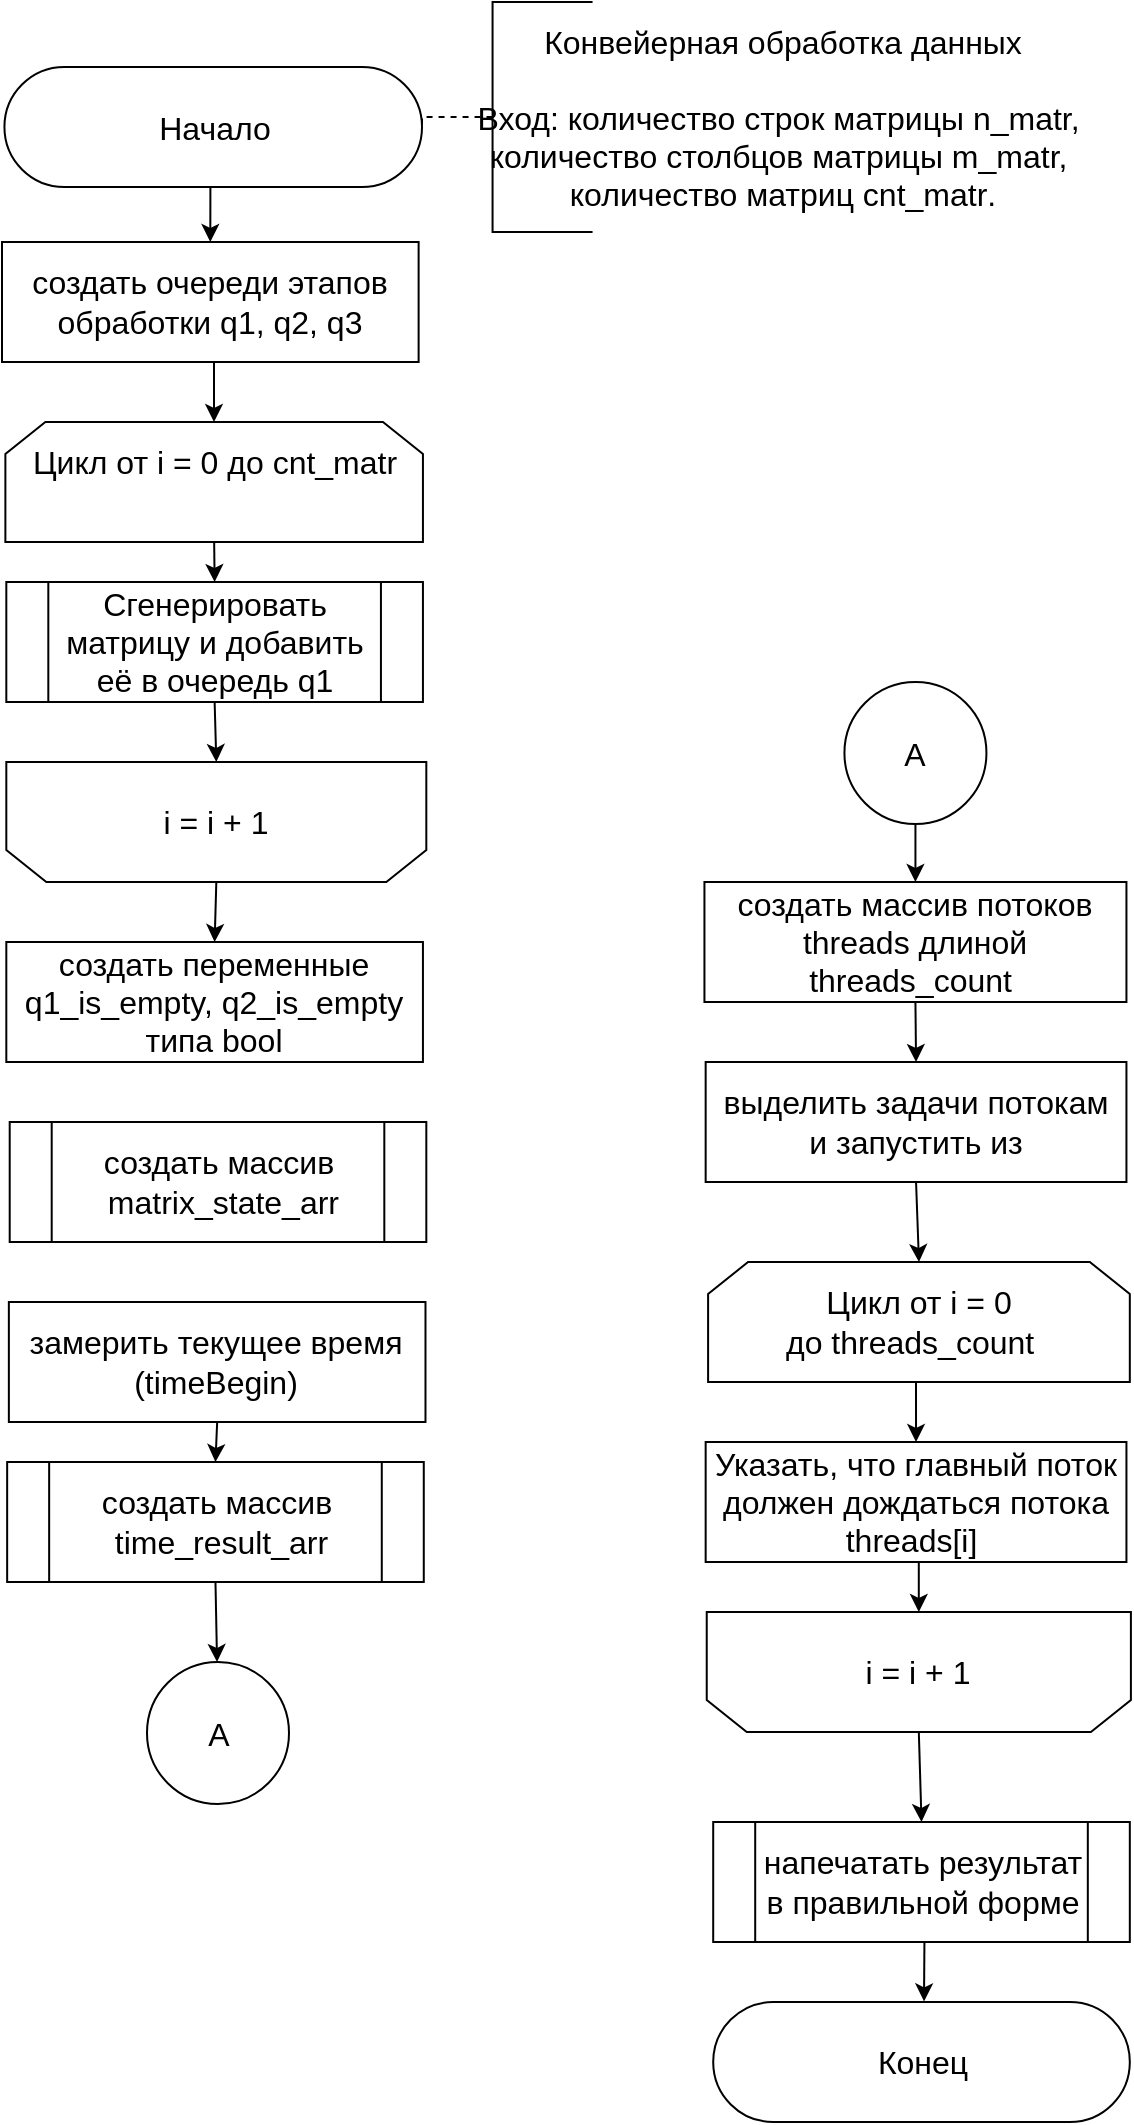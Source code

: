 <mxfile>
    <diagram id="LEsaFtyWdugToSUPe7FE" name="Страница 1">
        <mxGraphModel dx="799" dy="739" grid="1" gridSize="10" guides="1" tooltips="1" connect="1" arrows="1" fold="1" page="1" pageScale="1" pageWidth="827" pageHeight="1169" math="0" shadow="0">
            <root>
                <mxCell id="0"/>
                <mxCell id="1" parent="0"/>
                <mxCell id="2" style="edgeStyle=orthogonalEdgeStyle;rounded=0;orthogonalLoop=1;jettySize=auto;html=1;exitX=0.5;exitY=0.5;exitDx=0;exitDy=30;exitPerimeter=0;entryX=0.5;entryY=0;entryDx=0;entryDy=0;fontSize=16;" edge="1" parent="1" source="3" target="11">
                    <mxGeometry relative="1" as="geometry"/>
                </mxCell>
                <mxCell id="3" value="&lt;font style=&quot;font-size: 16px&quot;&gt;Начало&lt;/font&gt;" style="html=1;dashed=0;whitespace=wrap;shape=mxgraph.dfd.start" vertex="1" parent="1">
                    <mxGeometry x="111.22" y="52.5" width="208.78" height="60" as="geometry"/>
                </mxCell>
                <mxCell id="4" style="edgeStyle=orthogonalEdgeStyle;rounded=0;orthogonalLoop=1;jettySize=auto;html=1;exitX=0.5;exitY=1;exitDx=0;exitDy=0;entryX=0.5;entryY=0;entryDx=0;entryDy=0;fontSize=16;" edge="1" parent="1" source="5" target="13">
                    <mxGeometry relative="1" as="geometry"/>
                </mxCell>
                <mxCell id="5" value="&lt;font style=&quot;font-size: 16px&quot;&gt;Цикл от i = 0 до&amp;nbsp;&lt;span style=&quot;font-size: medium&quot;&gt;cnt_matr&lt;/span&gt;&lt;br&gt;&amp;nbsp;&lt;/font&gt;" style="shape=loopLimit;whiteSpace=wrap;html=1;strokeWidth=1;" vertex="1" parent="1">
                    <mxGeometry x="111.69" y="230" width="208.78" height="60" as="geometry"/>
                </mxCell>
                <mxCell id="6" style="edgeStyle=orthogonalEdgeStyle;rounded=0;orthogonalLoop=1;jettySize=auto;html=1;exitX=0;exitY=0.5;exitDx=0;exitDy=0;exitPerimeter=0;entryX=1;entryY=0.5;entryDx=0;entryDy=0;entryPerimeter=0;dashed=1;endArrow=none;endFill=0;" edge="1" parent="1" source="7" target="3">
                    <mxGeometry relative="1" as="geometry"/>
                </mxCell>
                <mxCell id="7" value="" style="strokeWidth=1;html=1;shape=mxgraph.flowchart.annotation_1;align=left;pointerEvents=1;" vertex="1" parent="1">
                    <mxGeometry x="355.28" y="20" width="50" height="115" as="geometry"/>
                </mxCell>
                <mxCell id="8" style="edgeStyle=none;html=1;exitX=0.5;exitY=0;exitDx=0;exitDy=0;entryX=0.5;entryY=0;entryDx=0;entryDy=0;" edge="1" parent="1" source="9" target="26">
                    <mxGeometry relative="1" as="geometry"/>
                </mxCell>
                <mxCell id="9" value="&lt;font style=&quot;font-size: 16px&quot;&gt;i = i + 1&lt;br&gt;&lt;/font&gt;" style="shape=loopLimit;whiteSpace=wrap;html=1;strokeWidth=1;direction=west;" vertex="1" parent="1">
                    <mxGeometry x="112.16" y="400" width="210" height="60" as="geometry"/>
                </mxCell>
                <mxCell id="10" style="edgeStyle=orthogonalEdgeStyle;rounded=0;orthogonalLoop=1;jettySize=auto;html=1;exitX=0.5;exitY=1;exitDx=0;exitDy=0;fontSize=16;" edge="1" parent="1" source="11">
                    <mxGeometry relative="1" as="geometry">
                        <mxPoint x="216" y="230" as="targetPoint"/>
                    </mxGeometry>
                </mxCell>
                <mxCell id="11" value="&lt;font style=&quot;font-size: 16px&quot;&gt;создать очереди этапов обработки q1, q2, q3&lt;br&gt;&lt;/font&gt;" style="rounded=0;whiteSpace=wrap;html=1;shadow=0;glass=0;sketch=0;strokeWidth=1;gradientColor=none;" vertex="1" parent="1">
                    <mxGeometry x="110" y="140" width="208.31" height="60" as="geometry"/>
                </mxCell>
                <mxCell id="12" style="edgeStyle=orthogonalEdgeStyle;rounded=0;orthogonalLoop=1;jettySize=auto;html=1;exitX=0.5;exitY=1;exitDx=0;exitDy=0;entryX=0.5;entryY=1;entryDx=0;entryDy=0;fontSize=16;" edge="1" parent="1" source="13" target="9">
                    <mxGeometry relative="1" as="geometry"/>
                </mxCell>
                <mxCell id="13" value="&lt;font style=&quot;font-size: 16px&quot;&gt;Сгенерировать матрицу и добавить её в очередь q1&lt;/font&gt;" style="shape=process;whiteSpace=wrap;html=1;backgroundOutline=1;" vertex="1" parent="1">
                    <mxGeometry x="112.16" y="310" width="208.31" height="60" as="geometry"/>
                </mxCell>
                <mxCell id="14" value="&lt;font size=&quot;3&quot;&gt;создать массив &amp;nbsp;matrix_state_arr&lt;/font&gt;" style="shape=process;whiteSpace=wrap;html=1;backgroundOutline=1;" vertex="1" parent="1">
                    <mxGeometry x="113.85" y="580" width="208.31" height="60" as="geometry"/>
                </mxCell>
                <mxCell id="15" style="edgeStyle=orthogonalEdgeStyle;rounded=0;orthogonalLoop=1;jettySize=auto;html=1;exitX=0.5;exitY=1;exitDx=0;exitDy=0;entryX=0.5;entryY=0;entryDx=0;entryDy=0;" edge="1" parent="1" source="16" target="18">
                    <mxGeometry relative="1" as="geometry"/>
                </mxCell>
                <mxCell id="16" value="&lt;span style=&quot;font-size: 16px&quot;&gt;Цикл от i = 0 до&amp;nbsp;threads_count &amp;nbsp;&lt;/span&gt;" style="shape=loopLimit;whiteSpace=wrap;html=1;strokeWidth=1;" vertex="1" parent="1">
                    <mxGeometry x="463.05" y="650" width="210.86" height="60" as="geometry"/>
                </mxCell>
                <mxCell id="17" style="edgeStyle=orthogonalEdgeStyle;rounded=0;orthogonalLoop=1;jettySize=auto;html=1;exitX=0.5;exitY=1;exitDx=0;exitDy=0;entryX=0.5;entryY=1;entryDx=0;entryDy=0;" edge="1" parent="1" source="18" target="20">
                    <mxGeometry relative="1" as="geometry"/>
                </mxCell>
                <mxCell id="18" value="&lt;font style=&quot;font-size: 16px&quot;&gt;Указать, что главный поток должен дождаться потока threads[i]&amp;nbsp;&lt;br&gt;&lt;/font&gt;" style="rounded=0;whiteSpace=wrap;html=1;shadow=0;glass=0;sketch=0;strokeWidth=1;gradientColor=none;" vertex="1" parent="1">
                    <mxGeometry x="461.83" y="740" width="210.39" height="60" as="geometry"/>
                </mxCell>
                <mxCell id="19" style="edgeStyle=none;html=1;exitX=0.5;exitY=0;exitDx=0;exitDy=0;entryX=0.5;entryY=0;entryDx=0;entryDy=0;" edge="1" parent="1" source="20" target="33">
                    <mxGeometry relative="1" as="geometry"/>
                </mxCell>
                <mxCell id="20" value="&lt;font style=&quot;font-size: 16px&quot;&gt;i = i + 1&lt;br&gt;&lt;/font&gt;" style="shape=loopLimit;whiteSpace=wrap;html=1;strokeWidth=1;direction=west;" vertex="1" parent="1">
                    <mxGeometry x="462.37" y="825" width="212.08" height="60" as="geometry"/>
                </mxCell>
                <mxCell id="21" style="edgeStyle=none;html=1;exitX=0.5;exitY=1;exitDx=0;exitDy=0;entryX=0.5;entryY=0;entryDx=0;entryDy=0;" edge="1" parent="1" source="22" target="24">
                    <mxGeometry relative="1" as="geometry"/>
                </mxCell>
                <mxCell id="22" value="&lt;font style=&quot;font-size: 16px&quot;&gt;создать массив потоков threads длиной&lt;br&gt;threads_count&amp;nbsp;&lt;br&gt;&lt;/font&gt;" style="rounded=0;whiteSpace=wrap;html=1;shadow=0;glass=0;sketch=0;strokeWidth=1;gradientColor=none;" vertex="1" parent="1">
                    <mxGeometry x="461.22" y="460" width="211" height="60" as="geometry"/>
                </mxCell>
                <mxCell id="23" style="edgeStyle=none;html=1;exitX=0.5;exitY=1;exitDx=0;exitDy=0;entryX=0.5;entryY=0;entryDx=0;entryDy=0;" edge="1" parent="1" source="24" target="16">
                    <mxGeometry relative="1" as="geometry"/>
                </mxCell>
                <mxCell id="24" value="&lt;font style=&quot;font-size: 16px&quot;&gt;выделить задачи потокам&lt;br&gt;и запустить из&lt;br&gt;&lt;/font&gt;" style="rounded=0;whiteSpace=wrap;html=1;shadow=0;glass=0;sketch=0;strokeWidth=1;gradientColor=none;" vertex="1" parent="1">
                    <mxGeometry x="461.83" y="550" width="210.39" height="60" as="geometry"/>
                </mxCell>
                <mxCell id="25" value="&lt;div&gt;&lt;span style=&quot;font-size: 16px&quot;&gt;Конвейерная обработка данных&lt;/span&gt;&lt;/div&gt;&lt;div&gt;&lt;span style=&quot;font-size: 16px&quot;&gt;&lt;br&gt;&lt;/span&gt;&lt;/div&gt;&lt;font&gt;&lt;div&gt;&lt;font size=&quot;3&quot;&gt;Вход: количество строк матрицы n_matr,&amp;nbsp;&lt;/font&gt;&lt;/div&gt;&lt;div&gt;&lt;span style=&quot;font-size: medium&quot;&gt;количество столбцов матрицы m_matr,&amp;nbsp;&lt;/span&gt;&lt;font size=&quot;3&quot;&gt;&lt;br&gt;&lt;/font&gt;&lt;/div&gt;&lt;div&gt;&lt;font size=&quot;3&quot;&gt;количество матриц cnt_matr&lt;/font&gt;&lt;span style=&quot;font-size: 16px&quot;&gt;.&lt;/span&gt;&lt;/div&gt;&lt;/font&gt;" style="text;html=1;align=center;verticalAlign=middle;resizable=0;points=[];autosize=1;strokeColor=none;fillColor=none;" vertex="1" parent="1">
                    <mxGeometry x="355.28" y="37.5" width="290" height="80" as="geometry"/>
                </mxCell>
                <mxCell id="26" value="&lt;font style=&quot;font-size: 16px&quot;&gt;создать переменные q1_is_empty, q2_is_empty&lt;br&gt;типа bool&lt;br&gt;&lt;/font&gt;" style="rounded=0;whiteSpace=wrap;html=1;shadow=0;glass=0;sketch=0;strokeWidth=1;gradientColor=none;" vertex="1" parent="1">
                    <mxGeometry x="112.16" y="490" width="208.31" height="60" as="geometry"/>
                </mxCell>
                <mxCell id="27" style="edgeStyle=orthogonalEdgeStyle;rounded=0;orthogonalLoop=1;jettySize=auto;html=1;exitX=0.5;exitY=1;exitDx=0;exitDy=0;entryX=0.5;entryY=0;entryDx=0;entryDy=0;fontSize=16;" edge="1" parent="1" source="28" target="30">
                    <mxGeometry relative="1" as="geometry"/>
                </mxCell>
                <mxCell id="28" value="&lt;font style=&quot;font-size: 16px&quot;&gt;замерить текущее время&lt;br&gt;(timeBegin)&lt;br&gt;&lt;/font&gt;" style="rounded=0;whiteSpace=wrap;html=1;shadow=0;glass=0;sketch=0;strokeWidth=1;gradientColor=none;" vertex="1" parent="1">
                    <mxGeometry x="113.43" y="670" width="208.31" height="60" as="geometry"/>
                </mxCell>
                <mxCell id="29" style="edgeStyle=none;html=1;exitX=0.5;exitY=1;exitDx=0;exitDy=0;" edge="1" parent="1" source="30" target="34">
                    <mxGeometry relative="1" as="geometry"/>
                </mxCell>
                <mxCell id="30" value="&lt;font size=&quot;3&quot;&gt;создать массив &amp;nbsp;time_result_arr&lt;/font&gt;" style="shape=process;whiteSpace=wrap;html=1;backgroundOutline=1;" vertex="1" parent="1">
                    <mxGeometry x="112.58" y="750" width="208.31" height="60" as="geometry"/>
                </mxCell>
                <mxCell id="31" value="&lt;font style=&quot;font-size: 16px&quot;&gt;Конец&lt;/font&gt;" style="html=1;dashed=0;whitespace=wrap;shape=mxgraph.dfd.start" vertex="1" parent="1">
                    <mxGeometry x="465.6" y="1020" width="208.31" height="60" as="geometry"/>
                </mxCell>
                <mxCell id="32" style="edgeStyle=none;html=1;exitX=0.507;exitY=1;exitDx=0;exitDy=0;entryX=0.506;entryY=-0.005;entryDx=0;entryDy=0;entryPerimeter=0;exitPerimeter=0;" edge="1" parent="1" source="33" target="31">
                    <mxGeometry relative="1" as="geometry"/>
                </mxCell>
                <mxCell id="33" value="&lt;font size=&quot;3&quot;&gt;напечатать результат в правильной форме&lt;/font&gt;" style="shape=process;whiteSpace=wrap;html=1;backgroundOutline=1;" vertex="1" parent="1">
                    <mxGeometry x="465.6" y="930" width="208.31" height="60" as="geometry"/>
                </mxCell>
                <mxCell id="34" value="A" style="ellipse;whiteSpace=wrap;html=1;aspect=fixed;fontSize=16;" vertex="1" parent="1">
                    <mxGeometry x="182.5" y="850" width="71" height="71" as="geometry"/>
                </mxCell>
                <mxCell id="35" style="edgeStyle=none;html=1;exitX=0.5;exitY=1;exitDx=0;exitDy=0;" edge="1" parent="1" source="36" target="22">
                    <mxGeometry relative="1" as="geometry"/>
                </mxCell>
                <mxCell id="36" value="A" style="ellipse;whiteSpace=wrap;html=1;aspect=fixed;fontSize=16;" vertex="1" parent="1">
                    <mxGeometry x="531.22" y="360" width="71" height="71" as="geometry"/>
                </mxCell>
            </root>
        </mxGraphModel>
    </diagram>
</mxfile>